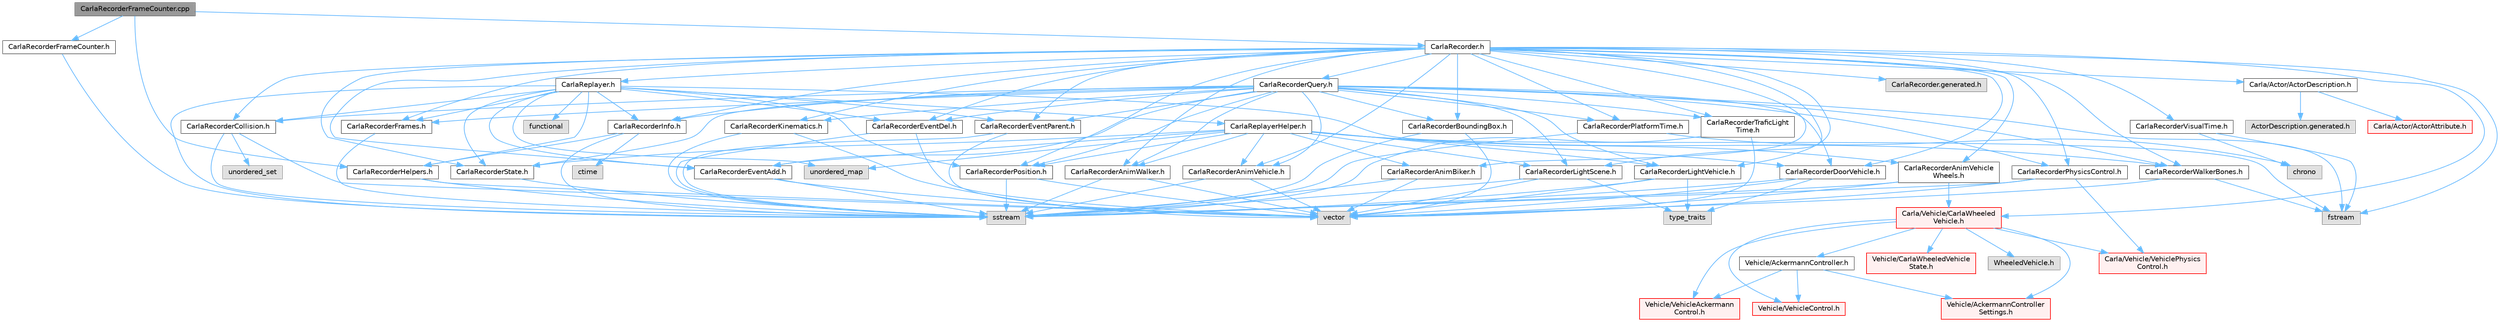 digraph "CarlaRecorderFrameCounter.cpp"
{
 // INTERACTIVE_SVG=YES
 // LATEX_PDF_SIZE
  bgcolor="transparent";
  edge [fontname=Helvetica,fontsize=10,labelfontname=Helvetica,labelfontsize=10];
  node [fontname=Helvetica,fontsize=10,shape=box,height=0.2,width=0.4];
  Node1 [id="Node000001",label="CarlaRecorderFrameCounter.cpp",height=0.2,width=0.4,color="gray40", fillcolor="grey60", style="filled", fontcolor="black",tooltip=" "];
  Node1 -> Node2 [id="edge1_Node000001_Node000002",color="steelblue1",style="solid",tooltip=" "];
  Node2 [id="Node000002",label="CarlaRecorderFrameCounter.h",height=0.2,width=0.4,color="grey40", fillcolor="white", style="filled",URL="$d7/df3/CarlaRecorderFrameCounter_8h.html",tooltip=" "];
  Node2 -> Node3 [id="edge2_Node000002_Node000003",color="steelblue1",style="solid",tooltip=" "];
  Node3 [id="Node000003",label="sstream",height=0.2,width=0.4,color="grey60", fillcolor="#E0E0E0", style="filled",tooltip=" "];
  Node1 -> Node4 [id="edge3_Node000001_Node000004",color="steelblue1",style="solid",tooltip=" "];
  Node4 [id="Node000004",label="CarlaRecorder.h",height=0.2,width=0.4,color="grey40", fillcolor="white", style="filled",URL="$d9/d6a/CarlaRecorder_8h.html",tooltip=" "];
  Node4 -> Node5 [id="edge4_Node000004_Node000005",color="steelblue1",style="solid",tooltip=" "];
  Node5 [id="Node000005",label="fstream",height=0.2,width=0.4,color="grey60", fillcolor="#E0E0E0", style="filled",tooltip=" "];
  Node4 -> Node6 [id="edge5_Node000004_Node000006",color="steelblue1",style="solid",tooltip=" "];
  Node6 [id="Node000006",label="Carla/Actor/ActorDescription.h",height=0.2,width=0.4,color="grey40", fillcolor="white", style="filled",URL="$d4/de6/Unreal_2CarlaUE4_2Plugins_2Carla_2Source_2Carla_2Actor_2ActorDescription_8h.html",tooltip=" "];
  Node6 -> Node7 [id="edge6_Node000006_Node000007",color="steelblue1",style="solid",tooltip=" "];
  Node7 [id="Node000007",label="Carla/Actor/ActorAttribute.h",height=0.2,width=0.4,color="red", fillcolor="#FFF0F0", style="filled",URL="$d6/d1a/Unreal_2CarlaUE4_2Plugins_2Carla_2Source_2Carla_2Actor_2ActorAttribute_8h.html",tooltip=" "];
  Node6 -> Node17 [id="edge7_Node000006_Node000017",color="steelblue1",style="solid",tooltip=" "];
  Node17 [id="Node000017",label="ActorDescription.generated.h",height=0.2,width=0.4,color="grey60", fillcolor="#E0E0E0", style="filled",tooltip=" "];
  Node4 -> Node18 [id="edge8_Node000004_Node000018",color="steelblue1",style="solid",tooltip=" "];
  Node18 [id="Node000018",label="CarlaRecorderTraficLight\lTime.h",height=0.2,width=0.4,color="grey40", fillcolor="white", style="filled",URL="$d0/de7/CarlaRecorderTraficLightTime_8h.html",tooltip=" "];
  Node18 -> Node3 [id="edge9_Node000018_Node000003",color="steelblue1",style="solid",tooltip=" "];
  Node18 -> Node19 [id="edge10_Node000018_Node000019",color="steelblue1",style="solid",tooltip=" "];
  Node19 [id="Node000019",label="vector",height=0.2,width=0.4,color="grey60", fillcolor="#E0E0E0", style="filled",tooltip=" "];
  Node4 -> Node20 [id="edge11_Node000004_Node000020",color="steelblue1",style="solid",tooltip=" "];
  Node20 [id="Node000020",label="CarlaRecorderPhysicsControl.h",height=0.2,width=0.4,color="grey40", fillcolor="white", style="filled",URL="$d3/d34/CarlaRecorderPhysicsControl_8h.html",tooltip=" "];
  Node20 -> Node3 [id="edge12_Node000020_Node000003",color="steelblue1",style="solid",tooltip=" "];
  Node20 -> Node19 [id="edge13_Node000020_Node000019",color="steelblue1",style="solid",tooltip=" "];
  Node20 -> Node21 [id="edge14_Node000020_Node000021",color="steelblue1",style="solid",tooltip=" "];
  Node21 [id="Node000021",label="Carla/Vehicle/VehiclePhysics\lControl.h",height=0.2,width=0.4,color="red", fillcolor="#FFF0F0", style="filled",URL="$d3/d90/Unreal_2CarlaUE4_2Plugins_2Carla_2Source_2Carla_2Vehicle_2VehiclePhysicsControl_8h.html",tooltip=" "];
  Node4 -> Node25 [id="edge15_Node000004_Node000025",color="steelblue1",style="solid",tooltip=" "];
  Node25 [id="Node000025",label="CarlaRecorderPlatformTime.h",height=0.2,width=0.4,color="grey40", fillcolor="white", style="filled",URL="$d0/de8/CarlaRecorderPlatformTime_8h.html",tooltip=" "];
  Node25 -> Node3 [id="edge16_Node000025_Node000003",color="steelblue1",style="solid",tooltip=" "];
  Node25 -> Node26 [id="edge17_Node000025_Node000026",color="steelblue1",style="solid",tooltip=" "];
  Node26 [id="Node000026",label="chrono",height=0.2,width=0.4,color="grey60", fillcolor="#E0E0E0", style="filled",tooltip=" "];
  Node4 -> Node27 [id="edge18_Node000004_Node000027",color="steelblue1",style="solid",tooltip=" "];
  Node27 [id="Node000027",label="CarlaRecorderBoundingBox.h",height=0.2,width=0.4,color="grey40", fillcolor="white", style="filled",URL="$d1/deb/CarlaRecorderBoundingBox_8h.html",tooltip=" "];
  Node27 -> Node3 [id="edge19_Node000027_Node000003",color="steelblue1",style="solid",tooltip=" "];
  Node27 -> Node19 [id="edge20_Node000027_Node000019",color="steelblue1",style="solid",tooltip=" "];
  Node4 -> Node28 [id="edge21_Node000004_Node000028",color="steelblue1",style="solid",tooltip=" "];
  Node28 [id="Node000028",label="CarlaRecorderKinematics.h",height=0.2,width=0.4,color="grey40", fillcolor="white", style="filled",URL="$d1/de3/CarlaRecorderKinematics_8h.html",tooltip=" "];
  Node28 -> Node3 [id="edge22_Node000028_Node000003",color="steelblue1",style="solid",tooltip=" "];
  Node28 -> Node19 [id="edge23_Node000028_Node000019",color="steelblue1",style="solid",tooltip=" "];
  Node4 -> Node29 [id="edge24_Node000004_Node000029",color="steelblue1",style="solid",tooltip=" "];
  Node29 [id="Node000029",label="CarlaRecorderLightScene.h",height=0.2,width=0.4,color="grey40", fillcolor="white", style="filled",URL="$d9/dc8/CarlaRecorderLightScene_8h.html",tooltip=" "];
  Node29 -> Node3 [id="edge25_Node000029_Node000003",color="steelblue1",style="solid",tooltip=" "];
  Node29 -> Node19 [id="edge26_Node000029_Node000019",color="steelblue1",style="solid",tooltip=" "];
  Node29 -> Node30 [id="edge27_Node000029_Node000030",color="steelblue1",style="solid",tooltip=" "];
  Node30 [id="Node000030",label="type_traits",height=0.2,width=0.4,color="grey60", fillcolor="#E0E0E0", style="filled",tooltip=" "];
  Node4 -> Node31 [id="edge28_Node000004_Node000031",color="steelblue1",style="solid",tooltip=" "];
  Node31 [id="Node000031",label="CarlaRecorderLightVehicle.h",height=0.2,width=0.4,color="grey40", fillcolor="white", style="filled",URL="$de/da8/CarlaRecorderLightVehicle_8h.html",tooltip=" "];
  Node31 -> Node3 [id="edge29_Node000031_Node000003",color="steelblue1",style="solid",tooltip=" "];
  Node31 -> Node19 [id="edge30_Node000031_Node000019",color="steelblue1",style="solid",tooltip=" "];
  Node31 -> Node30 [id="edge31_Node000031_Node000030",color="steelblue1",style="solid",tooltip=" "];
  Node4 -> Node32 [id="edge32_Node000004_Node000032",color="steelblue1",style="solid",tooltip=" "];
  Node32 [id="Node000032",label="CarlaRecorderAnimVehicle.h",height=0.2,width=0.4,color="grey40", fillcolor="white", style="filled",URL="$d6/d44/CarlaRecorderAnimVehicle_8h.html",tooltip=" "];
  Node32 -> Node3 [id="edge33_Node000032_Node000003",color="steelblue1",style="solid",tooltip=" "];
  Node32 -> Node19 [id="edge34_Node000032_Node000019",color="steelblue1",style="solid",tooltip=" "];
  Node4 -> Node33 [id="edge35_Node000004_Node000033",color="steelblue1",style="solid",tooltip=" "];
  Node33 [id="Node000033",label="CarlaRecorderAnimVehicle\lWheels.h",height=0.2,width=0.4,color="grey40", fillcolor="white", style="filled",URL="$d0/d5c/CarlaRecorderAnimVehicleWheels_8h.html",tooltip=" "];
  Node33 -> Node3 [id="edge36_Node000033_Node000003",color="steelblue1",style="solid",tooltip=" "];
  Node33 -> Node19 [id="edge37_Node000033_Node000019",color="steelblue1",style="solid",tooltip=" "];
  Node33 -> Node34 [id="edge38_Node000033_Node000034",color="steelblue1",style="solid",tooltip=" "];
  Node34 [id="Node000034",label="Carla/Vehicle/CarlaWheeled\lVehicle.h",height=0.2,width=0.4,color="red", fillcolor="#FFF0F0", style="filled",URL="$d3/d00/CarlaWheeledVehicle_8h.html",tooltip=" "];
  Node34 -> Node35 [id="edge39_Node000034_Node000035",color="steelblue1",style="solid",tooltip=" "];
  Node35 [id="Node000035",label="WheeledVehicle.h",height=0.2,width=0.4,color="grey60", fillcolor="#E0E0E0", style="filled",tooltip=" "];
  Node34 -> Node36 [id="edge40_Node000034_Node000036",color="steelblue1",style="solid",tooltip=" "];
  Node36 [id="Node000036",label="Vehicle/AckermannController.h",height=0.2,width=0.4,color="grey40", fillcolor="white", style="filled",URL="$d0/d4d/AckermannController_8h.html",tooltip=" "];
  Node36 -> Node37 [id="edge41_Node000036_Node000037",color="steelblue1",style="solid",tooltip=" "];
  Node37 [id="Node000037",label="Vehicle/AckermannController\lSettings.h",height=0.2,width=0.4,color="red", fillcolor="#FFF0F0", style="filled",URL="$df/d92/Unreal_2CarlaUE4_2Plugins_2Carla_2Source_2Carla_2Vehicle_2AckermannControllerSettings_8h.html",tooltip=" "];
  Node36 -> Node39 [id="edge42_Node000036_Node000039",color="steelblue1",style="solid",tooltip=" "];
  Node39 [id="Node000039",label="Vehicle/VehicleAckermann\lControl.h",height=0.2,width=0.4,color="red", fillcolor="#FFF0F0", style="filled",URL="$d7/d1a/Unreal_2CarlaUE4_2Plugins_2Carla_2Source_2Carla_2Vehicle_2VehicleAckermannControl_8h.html",tooltip=" "];
  Node36 -> Node41 [id="edge43_Node000036_Node000041",color="steelblue1",style="solid",tooltip=" "];
  Node41 [id="Node000041",label="Vehicle/VehicleControl.h",height=0.2,width=0.4,color="red", fillcolor="#FFF0F0", style="filled",URL="$d4/dbd/Unreal_2CarlaUE4_2Plugins_2Carla_2Source_2Carla_2Vehicle_2VehicleControl_8h.html",tooltip=" "];
  Node34 -> Node37 [id="edge44_Node000034_Node000037",color="steelblue1",style="solid",tooltip=" "];
  Node34 -> Node43 [id="edge45_Node000034_Node000043",color="steelblue1",style="solid",tooltip=" "];
  Node43 [id="Node000043",label="Vehicle/CarlaWheeledVehicle\lState.h",height=0.2,width=0.4,color="red", fillcolor="#FFF0F0", style="filled",URL="$d7/dab/CarlaWheeledVehicleState_8h.html",tooltip=" "];
  Node34 -> Node39 [id="edge46_Node000034_Node000039",color="steelblue1",style="solid",tooltip=" "];
  Node34 -> Node41 [id="edge47_Node000034_Node000041",color="steelblue1",style="solid",tooltip=" "];
  Node34 -> Node21 [id="edge48_Node000034_Node000021",color="steelblue1",style="solid",tooltip=" "];
  Node4 -> Node70 [id="edge49_Node000004_Node000070",color="steelblue1",style="solid",tooltip=" "];
  Node70 [id="Node000070",label="CarlaRecorderAnimWalker.h",height=0.2,width=0.4,color="grey40", fillcolor="white", style="filled",URL="$d3/d60/CarlaRecorderAnimWalker_8h.html",tooltip=" "];
  Node70 -> Node3 [id="edge50_Node000070_Node000003",color="steelblue1",style="solid",tooltip=" "];
  Node70 -> Node19 [id="edge51_Node000070_Node000019",color="steelblue1",style="solid",tooltip=" "];
  Node4 -> Node71 [id="edge52_Node000004_Node000071",color="steelblue1",style="solid",tooltip=" "];
  Node71 [id="Node000071",label="CarlaRecorderAnimBiker.h",height=0.2,width=0.4,color="grey40", fillcolor="white", style="filled",URL="$d6/dda/CarlaRecorderAnimBiker_8h.html",tooltip=" "];
  Node71 -> Node3 [id="edge53_Node000071_Node000003",color="steelblue1",style="solid",tooltip=" "];
  Node71 -> Node19 [id="edge54_Node000071_Node000019",color="steelblue1",style="solid",tooltip=" "];
  Node4 -> Node72 [id="edge55_Node000004_Node000072",color="steelblue1",style="solid",tooltip=" "];
  Node72 [id="Node000072",label="CarlaRecorderCollision.h",height=0.2,width=0.4,color="grey40", fillcolor="white", style="filled",URL="$df/d06/CarlaRecorderCollision_8h.html",tooltip=" "];
  Node72 -> Node3 [id="edge56_Node000072_Node000003",color="steelblue1",style="solid",tooltip=" "];
  Node72 -> Node19 [id="edge57_Node000072_Node000019",color="steelblue1",style="solid",tooltip=" "];
  Node72 -> Node73 [id="edge58_Node000072_Node000073",color="steelblue1",style="solid",tooltip=" "];
  Node73 [id="Node000073",label="unordered_set",height=0.2,width=0.4,color="grey60", fillcolor="#E0E0E0", style="filled",tooltip=" "];
  Node4 -> Node74 [id="edge59_Node000004_Node000074",color="steelblue1",style="solid",tooltip=" "];
  Node74 [id="Node000074",label="CarlaRecorderEventAdd.h",height=0.2,width=0.4,color="grey40", fillcolor="white", style="filled",URL="$d0/d0e/CarlaRecorderEventAdd_8h.html",tooltip=" "];
  Node74 -> Node3 [id="edge60_Node000074_Node000003",color="steelblue1",style="solid",tooltip=" "];
  Node74 -> Node19 [id="edge61_Node000074_Node000019",color="steelblue1",style="solid",tooltip=" "];
  Node4 -> Node75 [id="edge62_Node000004_Node000075",color="steelblue1",style="solid",tooltip=" "];
  Node75 [id="Node000075",label="CarlaRecorderEventDel.h",height=0.2,width=0.4,color="grey40", fillcolor="white", style="filled",URL="$d7/d4c/CarlaRecorderEventDel_8h.html",tooltip=" "];
  Node75 -> Node3 [id="edge63_Node000075_Node000003",color="steelblue1",style="solid",tooltip=" "];
  Node75 -> Node19 [id="edge64_Node000075_Node000019",color="steelblue1",style="solid",tooltip=" "];
  Node4 -> Node76 [id="edge65_Node000004_Node000076",color="steelblue1",style="solid",tooltip=" "];
  Node76 [id="Node000076",label="CarlaRecorderEventParent.h",height=0.2,width=0.4,color="grey40", fillcolor="white", style="filled",URL="$d0/dc2/CarlaRecorderEventParent_8h.html",tooltip=" "];
  Node76 -> Node3 [id="edge66_Node000076_Node000003",color="steelblue1",style="solid",tooltip=" "];
  Node76 -> Node19 [id="edge67_Node000076_Node000019",color="steelblue1",style="solid",tooltip=" "];
  Node4 -> Node77 [id="edge68_Node000004_Node000077",color="steelblue1",style="solid",tooltip=" "];
  Node77 [id="Node000077",label="CarlaRecorderFrames.h",height=0.2,width=0.4,color="grey40", fillcolor="white", style="filled",URL="$dc/dfc/CarlaRecorderFrames_8h.html",tooltip=" "];
  Node77 -> Node3 [id="edge69_Node000077_Node000003",color="steelblue1",style="solid",tooltip=" "];
  Node4 -> Node78 [id="edge70_Node000004_Node000078",color="steelblue1",style="solid",tooltip=" "];
  Node78 [id="Node000078",label="CarlaRecorderInfo.h",height=0.2,width=0.4,color="grey40", fillcolor="white", style="filled",URL="$df/de9/CarlaRecorderInfo_8h.html",tooltip=" "];
  Node78 -> Node79 [id="edge71_Node000078_Node000079",color="steelblue1",style="solid",tooltip=" "];
  Node79 [id="Node000079",label="CarlaRecorderHelpers.h",height=0.2,width=0.4,color="grey40", fillcolor="white", style="filled",URL="$d6/dd1/CarlaRecorderHelpers_8h.html",tooltip=" "];
  Node79 -> Node3 [id="edge72_Node000079_Node000003",color="steelblue1",style="solid",tooltip=" "];
  Node79 -> Node19 [id="edge73_Node000079_Node000019",color="steelblue1",style="solid",tooltip=" "];
  Node78 -> Node3 [id="edge74_Node000078_Node000003",color="steelblue1",style="solid",tooltip=" "];
  Node78 -> Node80 [id="edge75_Node000078_Node000080",color="steelblue1",style="solid",tooltip=" "];
  Node80 [id="Node000080",label="ctime",height=0.2,width=0.4,color="grey60", fillcolor="#E0E0E0", style="filled",tooltip=" "];
  Node4 -> Node81 [id="edge76_Node000004_Node000081",color="steelblue1",style="solid",tooltip=" "];
  Node81 [id="Node000081",label="CarlaRecorderPosition.h",height=0.2,width=0.4,color="grey40", fillcolor="white", style="filled",URL="$dc/d20/CarlaRecorderPosition_8h.html",tooltip=" "];
  Node81 -> Node3 [id="edge77_Node000081_Node000003",color="steelblue1",style="solid",tooltip=" "];
  Node81 -> Node19 [id="edge78_Node000081_Node000019",color="steelblue1",style="solid",tooltip=" "];
  Node4 -> Node82 [id="edge79_Node000004_Node000082",color="steelblue1",style="solid",tooltip=" "];
  Node82 [id="Node000082",label="CarlaRecorderQuery.h",height=0.2,width=0.4,color="grey40", fillcolor="white", style="filled",URL="$d7/dbd/CarlaRecorderQuery_8h.html",tooltip=" "];
  Node82 -> Node5 [id="edge80_Node000082_Node000005",color="steelblue1",style="solid",tooltip=" "];
  Node82 -> Node18 [id="edge81_Node000082_Node000018",color="steelblue1",style="solid",tooltip=" "];
  Node82 -> Node20 [id="edge82_Node000082_Node000020",color="steelblue1",style="solid",tooltip=" "];
  Node82 -> Node25 [id="edge83_Node000082_Node000025",color="steelblue1",style="solid",tooltip=" "];
  Node82 -> Node27 [id="edge84_Node000082_Node000027",color="steelblue1",style="solid",tooltip=" "];
  Node82 -> Node28 [id="edge85_Node000082_Node000028",color="steelblue1",style="solid",tooltip=" "];
  Node82 -> Node29 [id="edge86_Node000082_Node000029",color="steelblue1",style="solid",tooltip=" "];
  Node82 -> Node31 [id="edge87_Node000082_Node000031",color="steelblue1",style="solid",tooltip=" "];
  Node82 -> Node70 [id="edge88_Node000082_Node000070",color="steelblue1",style="solid",tooltip=" "];
  Node82 -> Node32 [id="edge89_Node000082_Node000032",color="steelblue1",style="solid",tooltip=" "];
  Node82 -> Node72 [id="edge90_Node000082_Node000072",color="steelblue1",style="solid",tooltip=" "];
  Node82 -> Node74 [id="edge91_Node000082_Node000074",color="steelblue1",style="solid",tooltip=" "];
  Node82 -> Node75 [id="edge92_Node000082_Node000075",color="steelblue1",style="solid",tooltip=" "];
  Node82 -> Node76 [id="edge93_Node000082_Node000076",color="steelblue1",style="solid",tooltip=" "];
  Node82 -> Node77 [id="edge94_Node000082_Node000077",color="steelblue1",style="solid",tooltip=" "];
  Node82 -> Node78 [id="edge95_Node000082_Node000078",color="steelblue1",style="solid",tooltip=" "];
  Node82 -> Node81 [id="edge96_Node000082_Node000081",color="steelblue1",style="solid",tooltip=" "];
  Node82 -> Node83 [id="edge97_Node000082_Node000083",color="steelblue1",style="solid",tooltip=" "];
  Node83 [id="Node000083",label="CarlaRecorderState.h",height=0.2,width=0.4,color="grey40", fillcolor="white", style="filled",URL="$da/d32/CarlaRecorderState_8h.html",tooltip=" "];
  Node83 -> Node3 [id="edge98_Node000083_Node000003",color="steelblue1",style="solid",tooltip=" "];
  Node82 -> Node84 [id="edge99_Node000082_Node000084",color="steelblue1",style="solid",tooltip=" "];
  Node84 [id="Node000084",label="CarlaRecorderWalkerBones.h",height=0.2,width=0.4,color="grey40", fillcolor="white", style="filled",URL="$da/dfe/CarlaRecorderWalkerBones_8h.html",tooltip=" "];
  Node84 -> Node5 [id="edge100_Node000084_Node000005",color="steelblue1",style="solid",tooltip=" "];
  Node84 -> Node19 [id="edge101_Node000084_Node000019",color="steelblue1",style="solid",tooltip=" "];
  Node82 -> Node85 [id="edge102_Node000082_Node000085",color="steelblue1",style="solid",tooltip=" "];
  Node85 [id="Node000085",label="CarlaRecorderDoorVehicle.h",height=0.2,width=0.4,color="grey40", fillcolor="white", style="filled",URL="$de/d44/CarlaRecorderDoorVehicle_8h.html",tooltip=" "];
  Node85 -> Node3 [id="edge103_Node000085_Node000003",color="steelblue1",style="solid",tooltip=" "];
  Node85 -> Node19 [id="edge104_Node000085_Node000019",color="steelblue1",style="solid",tooltip=" "];
  Node85 -> Node30 [id="edge105_Node000085_Node000030",color="steelblue1",style="solid",tooltip=" "];
  Node4 -> Node83 [id="edge106_Node000004_Node000083",color="steelblue1",style="solid",tooltip=" "];
  Node4 -> Node86 [id="edge107_Node000004_Node000086",color="steelblue1",style="solid",tooltip=" "];
  Node86 [id="Node000086",label="CarlaRecorderVisualTime.h",height=0.2,width=0.4,color="grey40", fillcolor="white", style="filled",URL="$d3/db8/CarlaRecorderVisualTime_8h.html",tooltip=" "];
  Node86 -> Node5 [id="edge108_Node000086_Node000005",color="steelblue1",style="solid",tooltip=" "];
  Node86 -> Node26 [id="edge109_Node000086_Node000026",color="steelblue1",style="solid",tooltip=" "];
  Node4 -> Node84 [id="edge110_Node000004_Node000084",color="steelblue1",style="solid",tooltip=" "];
  Node4 -> Node85 [id="edge111_Node000004_Node000085",color="steelblue1",style="solid",tooltip=" "];
  Node4 -> Node87 [id="edge112_Node000004_Node000087",color="steelblue1",style="solid",tooltip=" "];
  Node87 [id="Node000087",label="CarlaReplayer.h",height=0.2,width=0.4,color="grey40", fillcolor="white", style="filled",URL="$de/dea/CarlaReplayer_8h.html",tooltip=" "];
  Node87 -> Node5 [id="edge113_Node000087_Node000005",color="steelblue1",style="solid",tooltip=" "];
  Node87 -> Node3 [id="edge114_Node000087_Node000003",color="steelblue1",style="solid",tooltip=" "];
  Node87 -> Node88 [id="edge115_Node000087_Node000088",color="steelblue1",style="solid",tooltip=" "];
  Node88 [id="Node000088",label="unordered_map",height=0.2,width=0.4,color="grey60", fillcolor="#E0E0E0", style="filled",tooltip=" "];
  Node87 -> Node89 [id="edge116_Node000087_Node000089",color="steelblue1",style="solid",tooltip=" "];
  Node89 [id="Node000089",label="functional",height=0.2,width=0.4,color="grey60", fillcolor="#E0E0E0", style="filled",tooltip=" "];
  Node87 -> Node78 [id="edge117_Node000087_Node000078",color="steelblue1",style="solid",tooltip=" "];
  Node87 -> Node77 [id="edge118_Node000087_Node000077",color="steelblue1",style="solid",tooltip=" "];
  Node87 -> Node74 [id="edge119_Node000087_Node000074",color="steelblue1",style="solid",tooltip=" "];
  Node87 -> Node75 [id="edge120_Node000087_Node000075",color="steelblue1",style="solid",tooltip=" "];
  Node87 -> Node76 [id="edge121_Node000087_Node000076",color="steelblue1",style="solid",tooltip=" "];
  Node87 -> Node72 [id="edge122_Node000087_Node000072",color="steelblue1",style="solid",tooltip=" "];
  Node87 -> Node81 [id="edge123_Node000087_Node000081",color="steelblue1",style="solid",tooltip=" "];
  Node87 -> Node83 [id="edge124_Node000087_Node000083",color="steelblue1",style="solid",tooltip=" "];
  Node87 -> Node79 [id="edge125_Node000087_Node000079",color="steelblue1",style="solid",tooltip=" "];
  Node87 -> Node90 [id="edge126_Node000087_Node000090",color="steelblue1",style="solid",tooltip=" "];
  Node90 [id="Node000090",label="CarlaReplayerHelper.h",height=0.2,width=0.4,color="grey40", fillcolor="white", style="filled",URL="$d1/d62/CarlaReplayerHelper_8h.html",tooltip=" "];
  Node90 -> Node74 [id="edge127_Node000090_Node000074",color="steelblue1",style="solid",tooltip=" "];
  Node90 -> Node81 [id="edge128_Node000090_Node000081",color="steelblue1",style="solid",tooltip=" "];
  Node90 -> Node83 [id="edge129_Node000090_Node000083",color="steelblue1",style="solid",tooltip=" "];
  Node90 -> Node71 [id="edge130_Node000090_Node000071",color="steelblue1",style="solid",tooltip=" "];
  Node90 -> Node70 [id="edge131_Node000090_Node000070",color="steelblue1",style="solid",tooltip=" "];
  Node90 -> Node32 [id="edge132_Node000090_Node000032",color="steelblue1",style="solid",tooltip=" "];
  Node90 -> Node33 [id="edge133_Node000090_Node000033",color="steelblue1",style="solid",tooltip=" "];
  Node90 -> Node31 [id="edge134_Node000090_Node000031",color="steelblue1",style="solid",tooltip=" "];
  Node90 -> Node29 [id="edge135_Node000090_Node000029",color="steelblue1",style="solid",tooltip=" "];
  Node90 -> Node85 [id="edge136_Node000090_Node000085",color="steelblue1",style="solid",tooltip=" "];
  Node90 -> Node84 [id="edge137_Node000090_Node000084",color="steelblue1",style="solid",tooltip=" "];
  Node90 -> Node88 [id="edge138_Node000090_Node000088",color="steelblue1",style="solid",tooltip=" "];
  Node4 -> Node34 [id="edge139_Node000004_Node000034",color="steelblue1",style="solid",tooltip=" "];
  Node4 -> Node91 [id="edge140_Node000004_Node000091",color="steelblue1",style="solid",tooltip=" "];
  Node91 [id="Node000091",label="CarlaRecorder.generated.h",height=0.2,width=0.4,color="grey60", fillcolor="#E0E0E0", style="filled",tooltip=" "];
  Node1 -> Node79 [id="edge141_Node000001_Node000079",color="steelblue1",style="solid",tooltip=" "];
}
